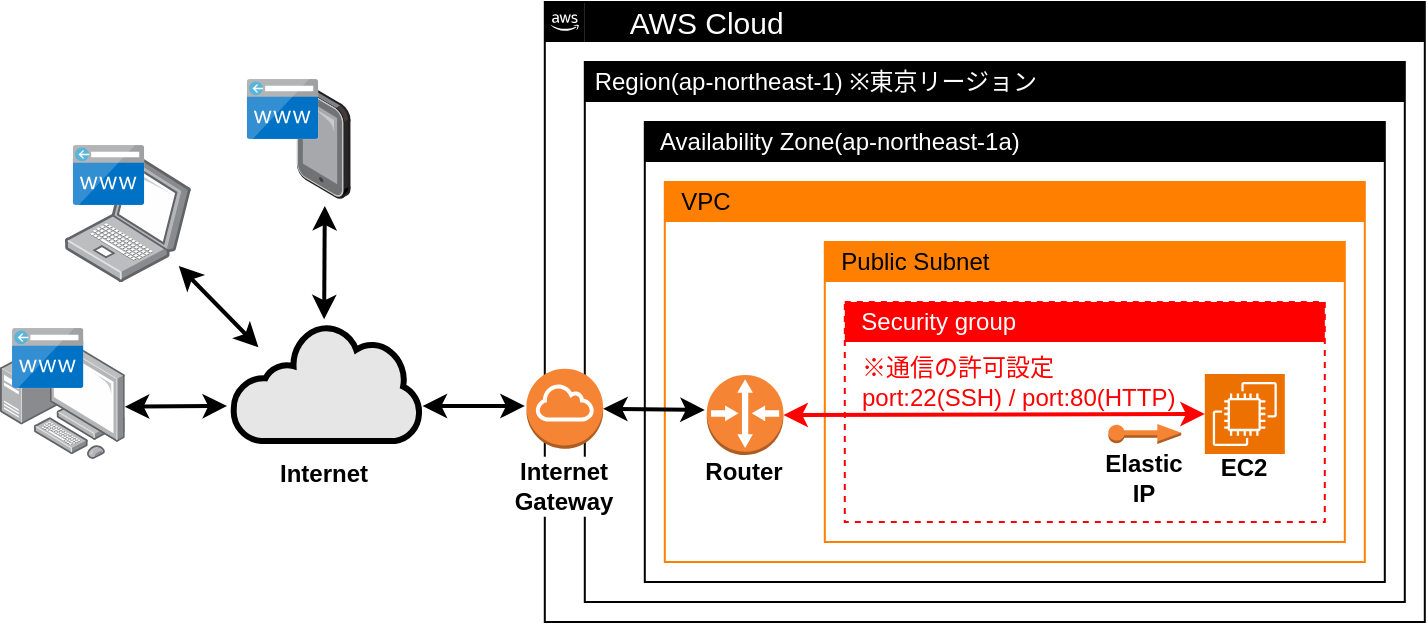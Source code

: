 <mxfile version="22.1.16" type="github">
  <diagram id="sJy378vkBmu3zpo50ejq" name="ページ1">
    <mxGraphModel dx="868" dy="481" grid="1" gridSize="10" guides="1" tooltips="1" connect="1" arrows="1" fold="1" page="1" pageScale="1" pageWidth="827" pageHeight="1169" math="0" shadow="0">
      <root>
        <mxCell id="0" />
        <mxCell id="1" parent="0" />
        <mxCell id="bA1XOdzTZ2kSw8sosjhB-2" value="" style="rounded=0;whiteSpace=wrap;html=1;" vertex="1" parent="1">
          <mxGeometry x="322.4" y="350" width="440" height="310" as="geometry" />
        </mxCell>
        <mxCell id="bA1XOdzTZ2kSw8sosjhB-3" value="" style="rounded=0;whiteSpace=wrap;html=1;" vertex="1" parent="1">
          <mxGeometry x="342.4" y="380" width="410" height="270" as="geometry" />
        </mxCell>
        <mxCell id="bA1XOdzTZ2kSw8sosjhB-4" value="" style="rounded=0;whiteSpace=wrap;html=1;" vertex="1" parent="1">
          <mxGeometry x="372.4" y="410" width="370" height="230" as="geometry" />
        </mxCell>
        <mxCell id="bA1XOdzTZ2kSw8sosjhB-5" value="" style="rounded=0;whiteSpace=wrap;html=1;strokeColor=#ff8000;" vertex="1" parent="1">
          <mxGeometry x="382.4" y="440" width="350" height="190" as="geometry" />
        </mxCell>
        <mxCell id="bA1XOdzTZ2kSw8sosjhB-7" value="&amp;nbsp; &amp;nbsp; &amp;nbsp;AWS Cloud" style="text;html=1;strokeColor=none;fillColor=#000000;align=left;verticalAlign=middle;whiteSpace=wrap;rounded=0;fontSize=15;fontStyle=0;fontColor=#FFFFFF;" vertex="1" parent="1">
          <mxGeometry x="342.4" y="350" width="420" height="20" as="geometry" />
        </mxCell>
        <mxCell id="bA1XOdzTZ2kSw8sosjhB-8" value="&amp;nbsp;Region(ap-northeast-1) ※東京リージョン" style="text;html=1;strokeColor=none;fillColor=#000000;align=left;verticalAlign=middle;whiteSpace=wrap;rounded=0;fontSize=12;fontStyle=0;fontColor=#FFFFFF;" vertex="1" parent="1">
          <mxGeometry x="342.4" y="380" width="410" height="20" as="geometry" />
        </mxCell>
        <mxCell id="bA1XOdzTZ2kSw8sosjhB-9" value="&amp;nbsp; Availability Zone(ap-northeast-1a)" style="text;html=1;strokeColor=none;fillColor=#000000;align=left;verticalAlign=middle;whiteSpace=wrap;rounded=0;fontSize=12;fontStyle=0;fontColor=#FFFFFF;" vertex="1" parent="1">
          <mxGeometry x="372.4" y="410" width="370" height="20" as="geometry" />
        </mxCell>
        <mxCell id="bA1XOdzTZ2kSw8sosjhB-10" value="&amp;nbsp; VPC" style="text;html=1;strokeColor=none;fillColor=#FF8000;align=left;verticalAlign=middle;whiteSpace=wrap;rounded=0;fontSize=12;fontStyle=0" vertex="1" parent="1">
          <mxGeometry x="382.4" y="440" width="350" height="20" as="geometry" />
        </mxCell>
        <mxCell id="bA1XOdzTZ2kSw8sosjhB-11" value="" style="rounded=0;whiteSpace=wrap;html=1;strokeColor=#ff8000;" vertex="1" parent="1">
          <mxGeometry x="462.4" y="470" width="260" height="150" as="geometry" />
        </mxCell>
        <mxCell id="bA1XOdzTZ2kSw8sosjhB-12" value="&amp;nbsp; Public Subnet" style="text;html=1;strokeColor=none;fillColor=#ff8000;align=left;verticalAlign=middle;whiteSpace=wrap;rounded=0;fontSize=12;fontStyle=0" vertex="1" parent="1">
          <mxGeometry x="462.4" y="470" width="260" height="20" as="geometry" />
        </mxCell>
        <mxCell id="bA1XOdzTZ2kSw8sosjhB-13" value="" style="rounded=0;whiteSpace=wrap;html=1;dashed=1;strokeColor=#FF0000;" vertex="1" parent="1">
          <mxGeometry x="472.4" y="500" width="240" height="110" as="geometry" />
        </mxCell>
        <mxCell id="bA1XOdzTZ2kSw8sosjhB-14" value="&amp;nbsp; Security group" style="text;html=1;strokeColor=none;fillColor=#FF0000;align=left;verticalAlign=middle;whiteSpace=wrap;rounded=0;fontSize=12;fontStyle=0;fontColor=#ffffff;" vertex="1" parent="1">
          <mxGeometry x="472.4" y="500" width="240" height="20" as="geometry" />
        </mxCell>
        <mxCell id="bA1XOdzTZ2kSw8sosjhB-15" value="" style="sketch=0;points=[[0,0,0],[0.25,0,0],[0.5,0,0],[0.75,0,0],[1,0,0],[0,1,0],[0.25,1,0],[0.5,1,0],[0.75,1,0],[1,1,0],[0,0.25,0],[0,0.5,0],[0,0.75,0],[1,0.25,0],[1,0.5,0],[1,0.75,0]];outlineConnect=0;fontColor=#232F3E;fillColor=#ED7100;strokeColor=#ffffff;dashed=0;verticalLabelPosition=bottom;verticalAlign=top;align=center;html=1;fontSize=12;fontStyle=0;aspect=fixed;shape=mxgraph.aws4.resourceIcon;resIcon=mxgraph.aws4.ec2;" vertex="1" parent="1">
          <mxGeometry x="652.4" y="536" width="40" height="40" as="geometry" />
        </mxCell>
        <mxCell id="bA1XOdzTZ2kSw8sosjhB-16" value="" style="outlineConnect=0;dashed=0;verticalLabelPosition=bottom;verticalAlign=top;align=center;html=1;shape=mxgraph.aws3.elastic_ip;fillColor=#F58534;gradientColor=none;" vertex="1" parent="1">
          <mxGeometry x="604.19" y="561" width="36.43" height="10" as="geometry" />
        </mxCell>
        <mxCell id="bA1XOdzTZ2kSw8sosjhB-17" value="Elastic&lt;br&gt;IP" style="text;html=1;strokeColor=none;fillColor=none;align=center;verticalAlign=middle;whiteSpace=wrap;rounded=0;fontStyle=1;fillStyle=auto;" vertex="1" parent="1">
          <mxGeometry x="592.4" y="573" width="60" height="30" as="geometry" />
        </mxCell>
        <mxCell id="bA1XOdzTZ2kSw8sosjhB-18" value="EC2" style="text;html=1;strokeColor=none;fillColor=none;align=center;verticalAlign=middle;whiteSpace=wrap;rounded=0;fontStyle=1" vertex="1" parent="1">
          <mxGeometry x="642.4" y="568" width="60" height="30" as="geometry" />
        </mxCell>
        <mxCell id="bA1XOdzTZ2kSw8sosjhB-20" value="Internet" style="text;html=1;strokeColor=none;fillColor=none;align=center;verticalAlign=middle;whiteSpace=wrap;rounded=0;fontStyle=1" vertex="1" parent="1">
          <mxGeometry x="182.4" y="571.36" width="60" height="30" as="geometry" />
        </mxCell>
        <mxCell id="bA1XOdzTZ2kSw8sosjhB-22" value="" style="outlineConnect=0;dashed=0;verticalLabelPosition=bottom;verticalAlign=top;align=center;html=1;shape=mxgraph.aws3.cloud_2;fillColor=#000000;gradientColor=none;" vertex="1" parent="1">
          <mxGeometry x="322.4" y="350" width="20" height="20" as="geometry" />
        </mxCell>
        <mxCell id="bA1XOdzTZ2kSw8sosjhB-23" value="Router" style="text;html=1;strokeColor=none;fillColor=none;align=center;verticalAlign=middle;whiteSpace=wrap;rounded=0;fontStyle=1" vertex="1" parent="1">
          <mxGeometry x="392.4" y="569.5" width="60" height="30" as="geometry" />
        </mxCell>
        <mxCell id="bA1XOdzTZ2kSw8sosjhB-24" value="" style="outlineConnect=0;dashed=0;verticalLabelPosition=bottom;verticalAlign=top;align=center;html=1;shape=mxgraph.aws3.router;fillColor=#F58534;gradientColor=none;" vertex="1" parent="1">
          <mxGeometry x="403.39" y="536.5" width="38.33" height="40" as="geometry" />
        </mxCell>
        <mxCell id="bA1XOdzTZ2kSw8sosjhB-25" value="" style="outlineConnect=0;dashed=0;verticalLabelPosition=bottom;verticalAlign=top;align=center;html=1;shape=mxgraph.aws3.internet_gateway;fillColor=#F58534;gradientColor=none;" vertex="1" parent="1">
          <mxGeometry x="313.23" y="533.36" width="38.34" height="40" as="geometry" />
        </mxCell>
        <mxCell id="bA1XOdzTZ2kSw8sosjhB-26" value="Internet&lt;br&gt;Gateway" style="text;html=1;strokeColor=none;fillColor=default;align=center;verticalAlign=middle;whiteSpace=wrap;rounded=0;fontStyle=1" vertex="1" parent="1">
          <mxGeometry x="302.4" y="577.36" width="60" height="30" as="geometry" />
        </mxCell>
        <mxCell id="bA1XOdzTZ2kSw8sosjhB-28" value="" style="endArrow=classic;startArrow=classic;html=1;rounded=0;entryX=1;entryY=0.5;entryDx=0;entryDy=0;entryPerimeter=0;strokeWidth=2;" edge="1" parent="1" target="bA1XOdzTZ2kSw8sosjhB-25">
          <mxGeometry width="50" height="50" relative="1" as="geometry">
            <mxPoint x="402.4" y="554" as="sourcePoint" />
            <mxPoint x="362.4" y="553.77" as="targetPoint" />
          </mxGeometry>
        </mxCell>
        <mxCell id="bA1XOdzTZ2kSw8sosjhB-30" value="" style="endArrow=classic;startArrow=classic;html=1;rounded=0;entryX=0;entryY=0.5;entryDx=0;entryDy=0;entryPerimeter=0;exitX=1;exitY=0.5;exitDx=0;exitDy=0;exitPerimeter=0;strokeWidth=2;strokeColor=#FF0000;" edge="1" parent="1" source="bA1XOdzTZ2kSw8sosjhB-24" target="bA1XOdzTZ2kSw8sosjhB-15">
          <mxGeometry width="50" height="50" relative="1" as="geometry">
            <mxPoint x="441.72" y="555.5" as="sourcePoint" />
            <mxPoint x="652.4" y="552" as="targetPoint" />
          </mxGeometry>
        </mxCell>
        <mxCell id="bA1XOdzTZ2kSw8sosjhB-31" value="" style="endArrow=classic;startArrow=classic;html=1;rounded=0;exitX=1;exitY=0.7;exitDx=0;exitDy=0;exitPerimeter=0;strokeWidth=2;" edge="1" parent="1">
          <mxGeometry width="50" height="50" relative="1" as="geometry">
            <mxPoint x="261.29" y="552" as="sourcePoint" />
            <mxPoint x="312.4" y="552" as="targetPoint" />
          </mxGeometry>
        </mxCell>
        <mxCell id="bA1XOdzTZ2kSw8sosjhB-32" value="※通信の許可設定&lt;br&gt;port:22(SSH) /&amp;nbsp;port:80(HTTP)" style="text;html=1;strokeColor=none;fillColor=none;align=left;verticalAlign=middle;whiteSpace=wrap;rounded=0;fontSize=12;fontStyle=0;fontColor=#FF0000;" vertex="1" parent="1">
          <mxGeometry x="479.43" y="520" width="167.97" height="40" as="geometry" />
        </mxCell>
        <mxCell id="bA1XOdzTZ2kSw8sosjhB-33" value="" style="endArrow=classic;startArrow=classic;html=1;rounded=0;strokeWidth=2;exitX=1;exitY=0.5;exitDx=0;exitDy=0;exitPerimeter=0;" edge="1" parent="1">
          <mxGeometry width="50" height="50" relative="1" as="geometry">
            <mxPoint x="112.4" y="552.36" as="sourcePoint" />
            <mxPoint x="163.51" y="552" as="targetPoint" />
          </mxGeometry>
        </mxCell>
        <mxCell id="bA1XOdzTZ2kSw8sosjhB-38" value="" style="endArrow=classic;startArrow=classic;html=1;rounded=0;strokeWidth=2;exitX=0.95;exitY=1;exitDx=0;exitDy=0;exitPerimeter=0;entryX=0.17;entryY=0.2;entryDx=0;entryDy=0;entryPerimeter=0;" edge="1" parent="1">
          <mxGeometry width="50" height="50" relative="1" as="geometry">
            <mxPoint x="139.4" y="482" as="sourcePoint" />
            <mxPoint x="179.211" y="522.64" as="targetPoint" />
          </mxGeometry>
        </mxCell>
        <mxCell id="bA1XOdzTZ2kSw8sosjhB-40" value="" style="endArrow=classic;startArrow=classic;html=1;rounded=0;strokeWidth=2;exitX=0.5;exitY=1;exitDx=0;exitDy=0;exitPerimeter=0;" edge="1" parent="1">
          <mxGeometry width="50" height="50" relative="1" as="geometry">
            <mxPoint x="212.4" y="452" as="sourcePoint" />
            <mxPoint x="212.057" y="508.64" as="targetPoint" />
          </mxGeometry>
        </mxCell>
        <mxCell id="bA1XOdzTZ2kSw8sosjhB-44" value="" style="image;points=[];aspect=fixed;html=1;align=center;shadow=0;dashed=0;image=img/lib/allied_telesis/computer_and_terminals/Laptop.svg;" vertex="1" parent="1">
          <mxGeometry x="82.4" y="425.99" width="63.11" height="64.01" as="geometry" />
        </mxCell>
        <mxCell id="bA1XOdzTZ2kSw8sosjhB-45" value="" style="image;points=[];aspect=fixed;html=1;align=center;shadow=0;dashed=0;image=img/lib/allied_telesis/computer_and_terminals/Personal_Computer_with_Server.svg;" vertex="1" parent="1">
          <mxGeometry x="50.0" y="516.24" width="62.4" height="62.4" as="geometry" />
        </mxCell>
        <mxCell id="bA1XOdzTZ2kSw8sosjhB-46" value="" style="image;points=[];aspect=fixed;html=1;align=center;shadow=0;dashed=0;image=img/lib/allied_telesis/computer_and_terminals/Tablet.svg;" vertex="1" parent="1">
          <mxGeometry x="198.35" y="391.5" width="27" height="57" as="geometry" />
        </mxCell>
        <mxCell id="bA1XOdzTZ2kSw8sosjhB-48" value="" style="image;aspect=fixed;html=1;points=[];align=center;fontSize=12;image=img/lib/mscae/CustomDomain.svg;imageBorder=#FFFFFF;comic=0;strokeWidth=0;perimeterSpacing=0;" vertex="1" parent="1">
          <mxGeometry x="173.4" y="388.5" width="35.71" height="30" as="geometry" />
        </mxCell>
        <mxCell id="bA1XOdzTZ2kSw8sosjhB-49" value="" style="image;aspect=fixed;html=1;points=[];align=center;fontSize=12;image=img/lib/mscae/CustomDomain.svg;imageBorder=#FFFFFF;comic=0;strokeWidth=0;perimeterSpacing=0;" vertex="1" parent="1">
          <mxGeometry x="86.4" y="421.5" width="35.71" height="30" as="geometry" />
        </mxCell>
        <mxCell id="bA1XOdzTZ2kSw8sosjhB-50" value="" style="image;aspect=fixed;html=1;points=[];align=center;fontSize=12;image=img/lib/mscae/CustomDomain.svg;imageBorder=#FFFFFF;comic=0;strokeWidth=0;perimeterSpacing=0;" vertex="1" parent="1">
          <mxGeometry x="56.0" y="513" width="35.71" height="30" as="geometry" />
        </mxCell>
        <mxCell id="bA1XOdzTZ2kSw8sosjhB-55" value="" style="sketch=0;aspect=fixed;pointerEvents=1;shadow=0;dashed=0;html=1;strokeColor=default;labelPosition=center;verticalLabelPosition=bottom;verticalAlign=top;align=center;fillColor=#E6E6E6;shape=mxgraph.mscae.enterprise.internet;labelBackgroundColor=default;comic=0;jiggle=2;curveFitting=1;fontFamily=Helvetica;fontSize=12;fontColor=default;strokeWidth=3;" vertex="1" parent="1">
          <mxGeometry x="166.26" y="511.38" width="93.74" height="58.12" as="geometry" />
        </mxCell>
      </root>
    </mxGraphModel>
  </diagram>
</mxfile>
